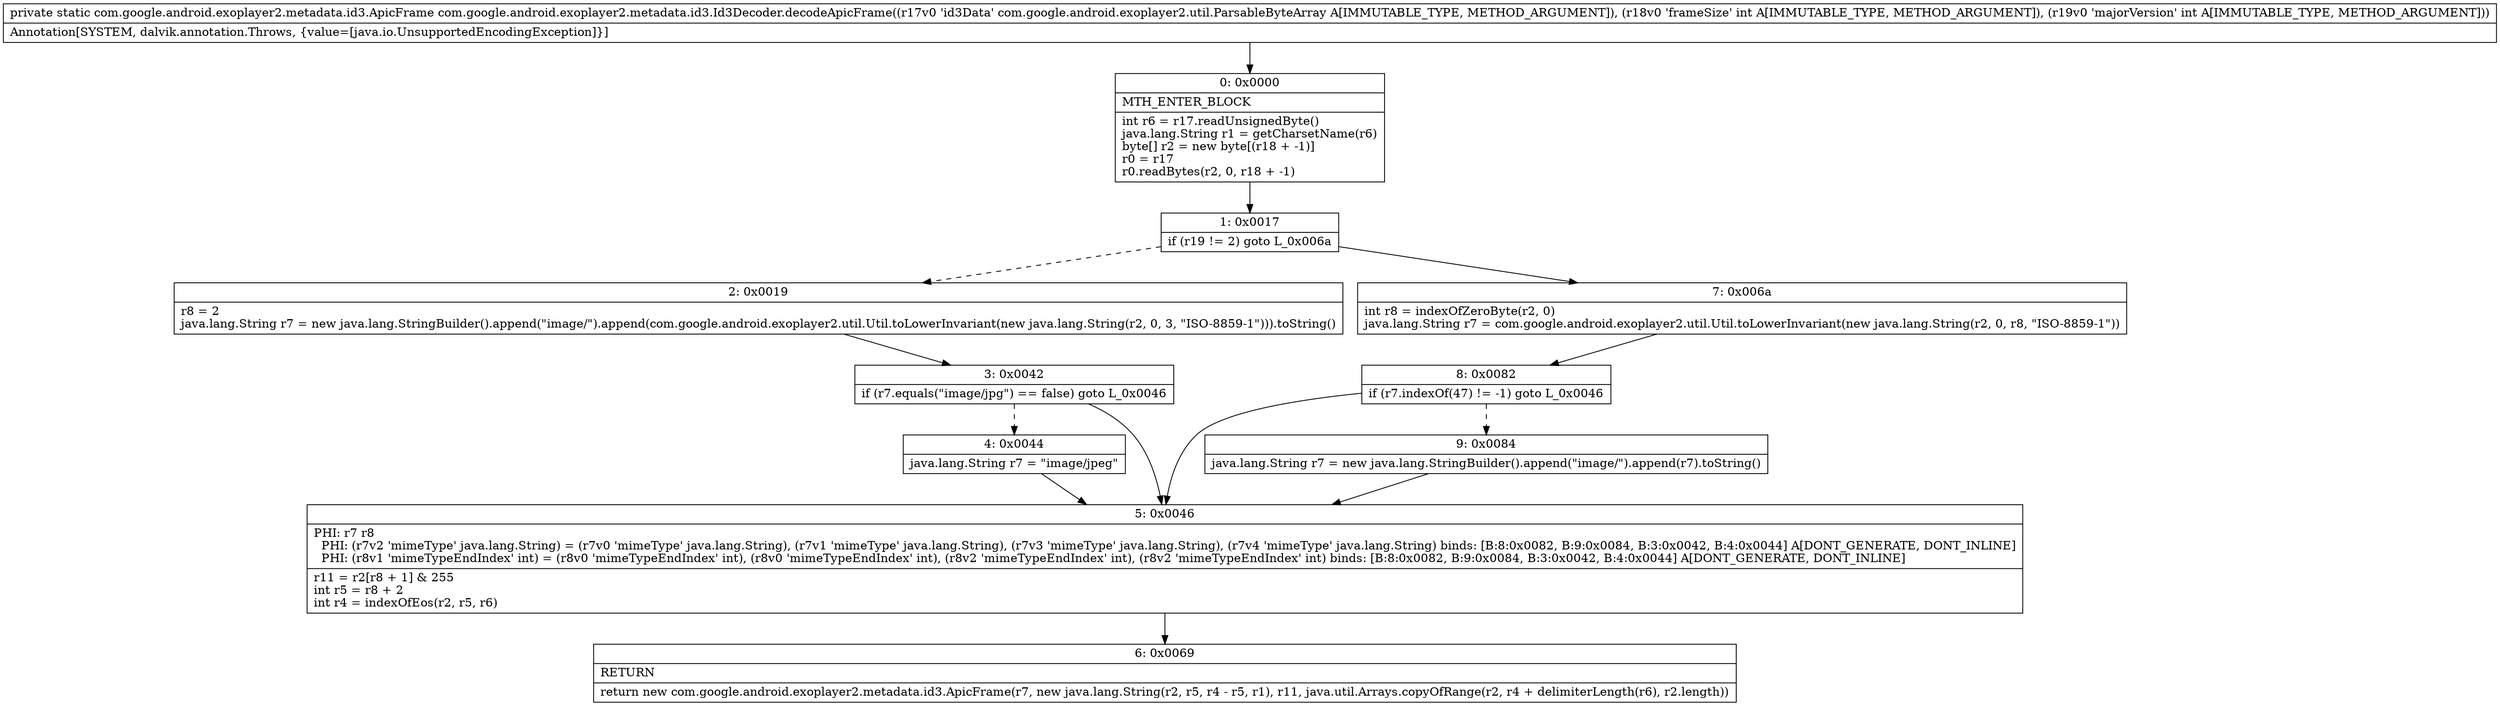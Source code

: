 digraph "CFG forcom.google.android.exoplayer2.metadata.id3.Id3Decoder.decodeApicFrame(Lcom\/google\/android\/exoplayer2\/util\/ParsableByteArray;II)Lcom\/google\/android\/exoplayer2\/metadata\/id3\/ApicFrame;" {
Node_0 [shape=record,label="{0\:\ 0x0000|MTH_ENTER_BLOCK\l|int r6 = r17.readUnsignedByte()\ljava.lang.String r1 = getCharsetName(r6)\lbyte[] r2 = new byte[(r18 + \-1)]\lr0 = r17\lr0.readBytes(r2, 0, r18 + \-1)\l}"];
Node_1 [shape=record,label="{1\:\ 0x0017|if (r19 != 2) goto L_0x006a\l}"];
Node_2 [shape=record,label="{2\:\ 0x0019|r8 = 2\ljava.lang.String r7 = new java.lang.StringBuilder().append(\"image\/\").append(com.google.android.exoplayer2.util.Util.toLowerInvariant(new java.lang.String(r2, 0, 3, \"ISO\-8859\-1\"))).toString()\l}"];
Node_3 [shape=record,label="{3\:\ 0x0042|if (r7.equals(\"image\/jpg\") == false) goto L_0x0046\l}"];
Node_4 [shape=record,label="{4\:\ 0x0044|java.lang.String r7 = \"image\/jpeg\"\l}"];
Node_5 [shape=record,label="{5\:\ 0x0046|PHI: r7 r8 \l  PHI: (r7v2 'mimeType' java.lang.String) = (r7v0 'mimeType' java.lang.String), (r7v1 'mimeType' java.lang.String), (r7v3 'mimeType' java.lang.String), (r7v4 'mimeType' java.lang.String) binds: [B:8:0x0082, B:9:0x0084, B:3:0x0042, B:4:0x0044] A[DONT_GENERATE, DONT_INLINE]\l  PHI: (r8v1 'mimeTypeEndIndex' int) = (r8v0 'mimeTypeEndIndex' int), (r8v0 'mimeTypeEndIndex' int), (r8v2 'mimeTypeEndIndex' int), (r8v2 'mimeTypeEndIndex' int) binds: [B:8:0x0082, B:9:0x0084, B:3:0x0042, B:4:0x0044] A[DONT_GENERATE, DONT_INLINE]\l|r11 = r2[r8 + 1] & 255\lint r5 = r8 + 2\lint r4 = indexOfEos(r2, r5, r6)\l}"];
Node_6 [shape=record,label="{6\:\ 0x0069|RETURN\l|return new com.google.android.exoplayer2.metadata.id3.ApicFrame(r7, new java.lang.String(r2, r5, r4 \- r5, r1), r11, java.util.Arrays.copyOfRange(r2, r4 + delimiterLength(r6), r2.length))\l}"];
Node_7 [shape=record,label="{7\:\ 0x006a|int r8 = indexOfZeroByte(r2, 0)\ljava.lang.String r7 = com.google.android.exoplayer2.util.Util.toLowerInvariant(new java.lang.String(r2, 0, r8, \"ISO\-8859\-1\"))\l}"];
Node_8 [shape=record,label="{8\:\ 0x0082|if (r7.indexOf(47) != \-1) goto L_0x0046\l}"];
Node_9 [shape=record,label="{9\:\ 0x0084|java.lang.String r7 = new java.lang.StringBuilder().append(\"image\/\").append(r7).toString()\l}"];
MethodNode[shape=record,label="{private static com.google.android.exoplayer2.metadata.id3.ApicFrame com.google.android.exoplayer2.metadata.id3.Id3Decoder.decodeApicFrame((r17v0 'id3Data' com.google.android.exoplayer2.util.ParsableByteArray A[IMMUTABLE_TYPE, METHOD_ARGUMENT]), (r18v0 'frameSize' int A[IMMUTABLE_TYPE, METHOD_ARGUMENT]), (r19v0 'majorVersion' int A[IMMUTABLE_TYPE, METHOD_ARGUMENT]))  | Annotation[SYSTEM, dalvik.annotation.Throws, \{value=[java.io.UnsupportedEncodingException]\}]\l}"];
MethodNode -> Node_0;
Node_0 -> Node_1;
Node_1 -> Node_2[style=dashed];
Node_1 -> Node_7;
Node_2 -> Node_3;
Node_3 -> Node_4[style=dashed];
Node_3 -> Node_5;
Node_4 -> Node_5;
Node_5 -> Node_6;
Node_7 -> Node_8;
Node_8 -> Node_5;
Node_8 -> Node_9[style=dashed];
Node_9 -> Node_5;
}

